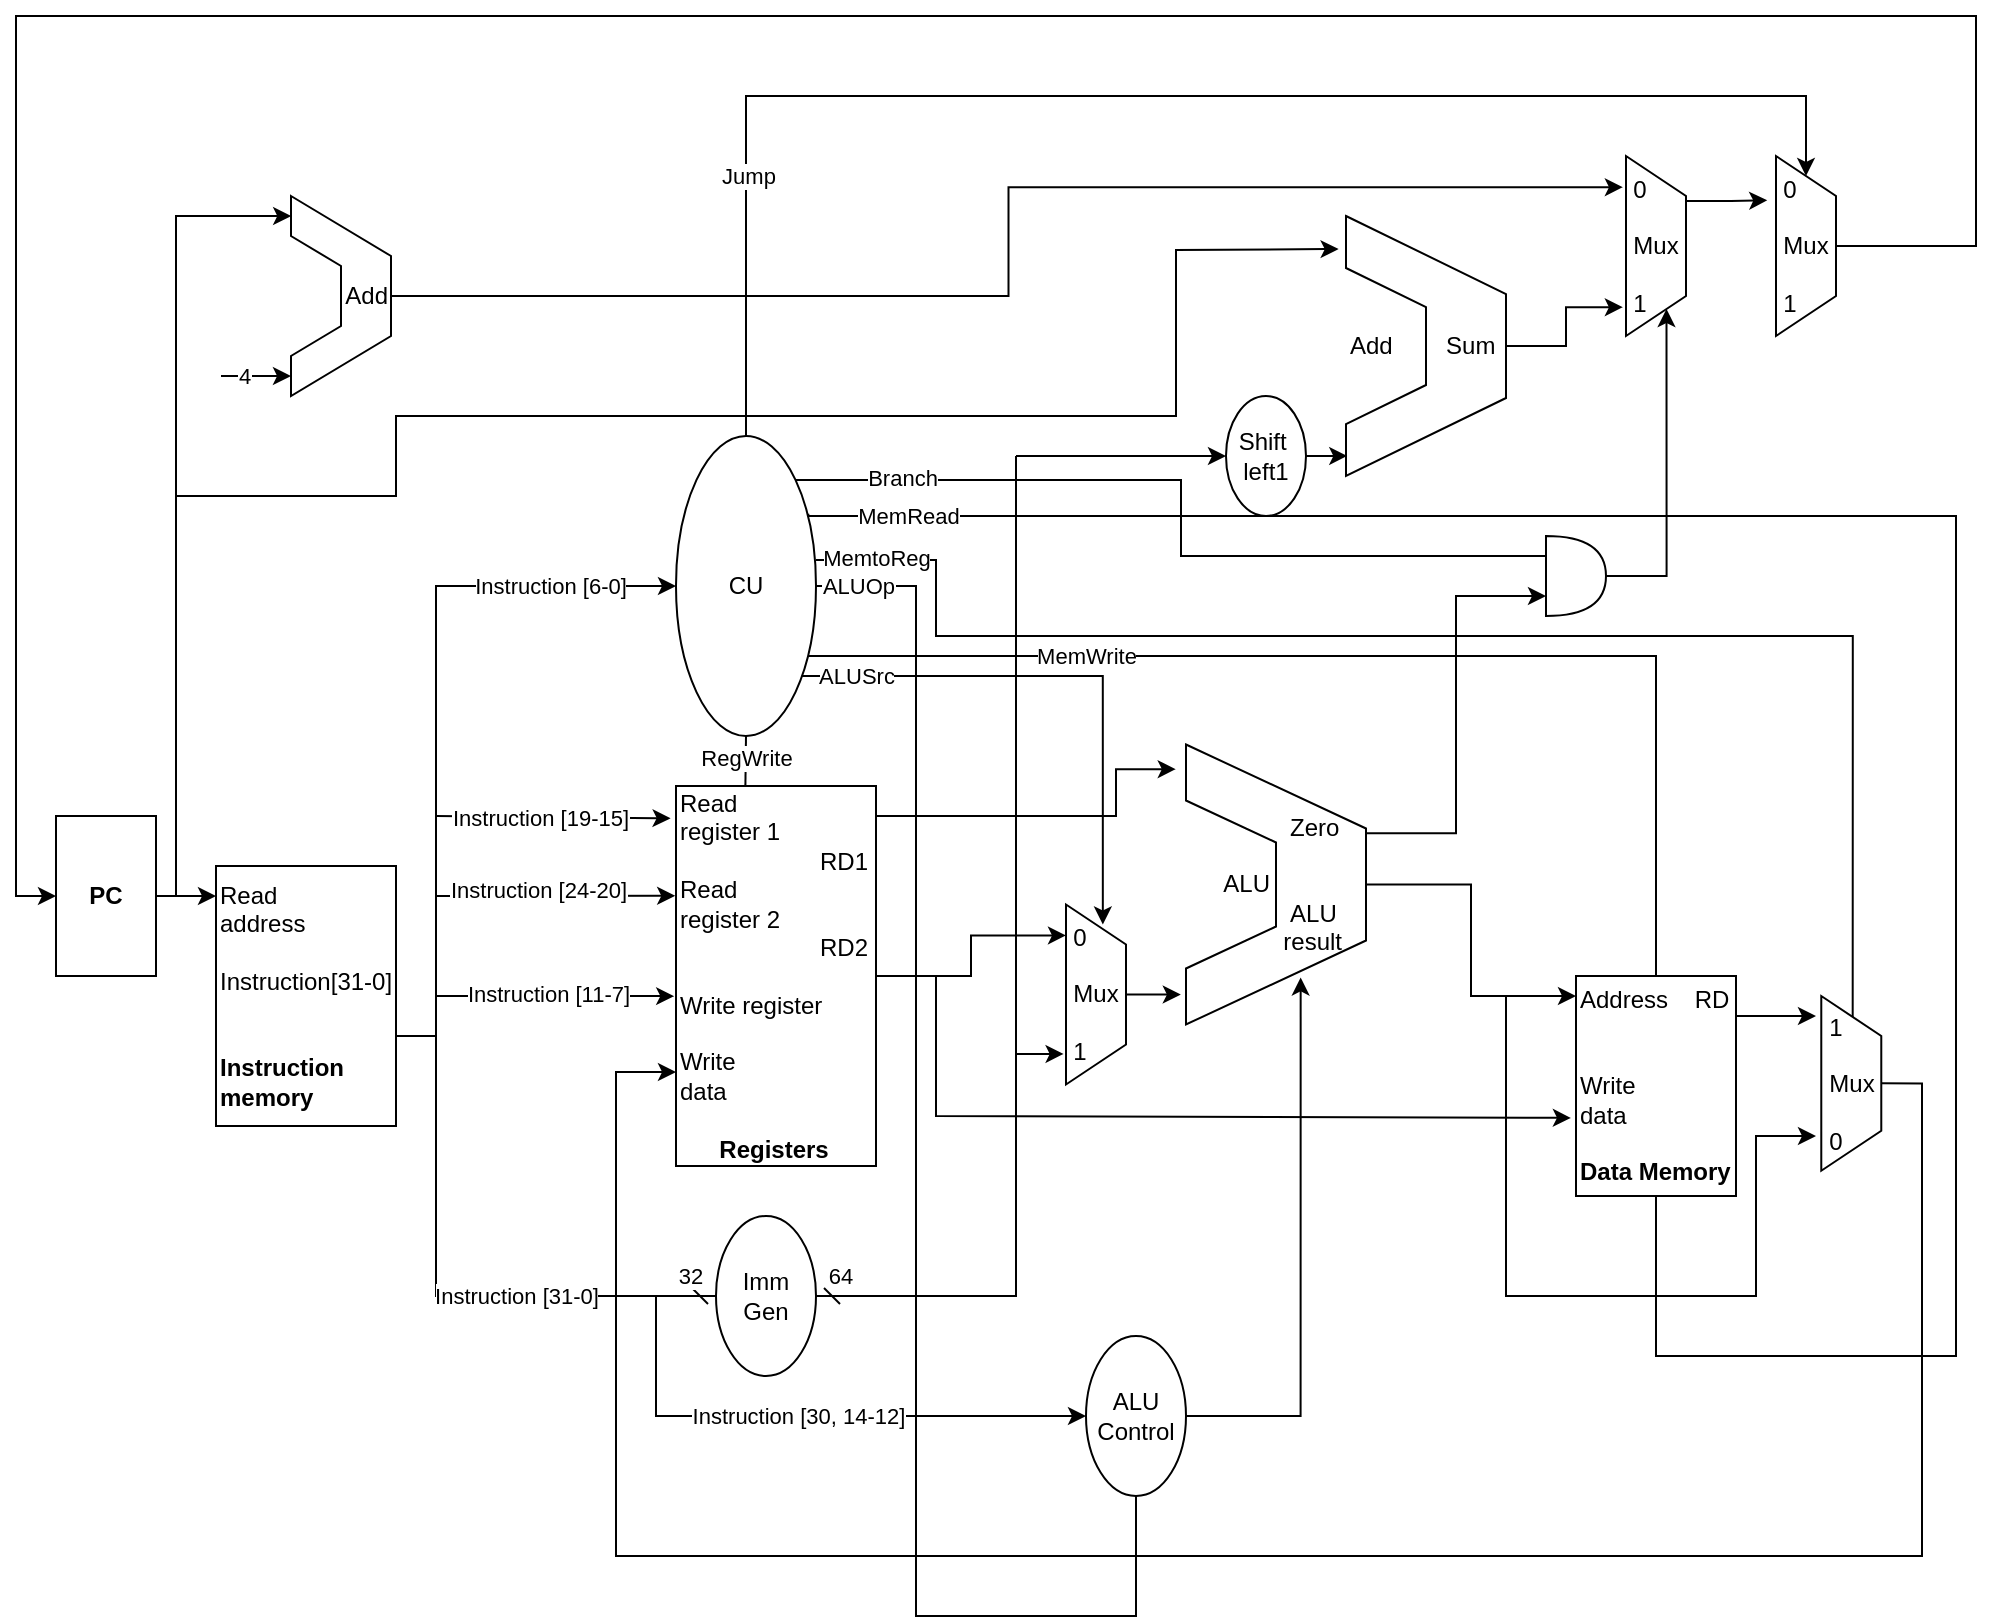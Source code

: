 <mxfile version="22.1.4" type="device">
  <diagram id="JS7u867R8M9ZiHvgg1-n" name="Page-1">
    <mxGraphModel dx="1403" dy="2167" grid="1" gridSize="10" guides="1" tooltips="1" connect="1" arrows="1" fold="1" page="1" pageScale="1" pageWidth="850" pageHeight="1100" math="0" shadow="0">
      <root>
        <mxCell id="0" />
        <mxCell id="1" parent="0" />
        <mxCell id="cifkW_QOZoFGIp_55xrW-1" value="Add" style="shape=stencil(tZXRjoIwEEW/pq+bQsPq6wb1PyqOS2NtSdvV3b93oGCs0I0IJISkc7mHIb1DCcttySsgKS0J25A0TSjFO66vT2tuKyicL164EXwvwSvWGX2Cqzi4liFUCUa4WmVbQr/wmfpieaGVQojQygbKg44wLhR66a+Hta//C1YV8s/gwLRNNtXd68yPbAFqskSnIbPre95OZ6KGvSaL7NQ81ORNJsuxEgsxy/e8OH0b/aMOfVdUO2oDA8JdFlL6AYt9YMXruesJnXzWF/h/moawnVsK9eC+/wxaP5sKWI0FPGWMTvOvx9qz0P+ZTfOzsf7Q/sL+FVLbaHKwHgkPHguDmWs8vcQ2VX+ONIUb);whiteSpace=wrap;html=1;align=right;" vertex="1" parent="1">
          <mxGeometry x="187.5" y="50" width="50" height="100" as="geometry" />
        </mxCell>
        <mxCell id="cifkW_QOZoFGIp_55xrW-8" value="Read&lt;br&gt;register 1&lt;br&gt;&amp;nbsp; &amp;nbsp; &amp;nbsp; &amp;nbsp; &amp;nbsp; &amp;nbsp; &amp;nbsp; &amp;nbsp; &amp;nbsp; &amp;nbsp; &amp;nbsp;RD1&lt;br&gt;Read&lt;br&gt;register 2&lt;br&gt;&amp;nbsp; &amp;nbsp; &amp;nbsp; &amp;nbsp; &amp;nbsp; &amp;nbsp; &amp;nbsp; &amp;nbsp; &amp;nbsp; &amp;nbsp; &amp;nbsp;RD2&lt;br&gt;&lt;br&gt;Write register&lt;br&gt;&lt;br&gt;Write&lt;br&gt;data&lt;br&gt;&lt;br&gt;&lt;div style=&quot;text-align: center;&quot;&gt;&lt;b style=&quot;background-color: initial;&quot;&gt;Registers&lt;/b&gt;&lt;/div&gt;" style="rounded=0;whiteSpace=wrap;html=1;align=left;" vertex="1" parent="1">
          <mxGeometry x="380" y="345" width="100" height="190" as="geometry" />
        </mxCell>
        <mxCell id="cifkW_QOZoFGIp_55xrW-59" style="edgeStyle=orthogonalEdgeStyle;rounded=0;orthogonalLoop=1;jettySize=auto;html=1;exitX=1;exitY=0.5;exitDx=0;exitDy=0;entryX=0;entryY=0.5;entryDx=0;entryDy=0;" edge="1" parent="1" source="cifkW_QOZoFGIp_55xrW-9" target="cifkW_QOZoFGIp_55xrW-12">
          <mxGeometry relative="1" as="geometry">
            <Array as="points">
              <mxPoint x="240" y="470" />
              <mxPoint x="260" y="470" />
              <mxPoint x="260" y="245" />
            </Array>
          </mxGeometry>
        </mxCell>
        <mxCell id="cifkW_QOZoFGIp_55xrW-60" value="Instruction [6-0]" style="edgeLabel;html=1;align=center;verticalAlign=middle;resizable=0;points=[];" vertex="1" connectable="0" parent="cifkW_QOZoFGIp_55xrW-59">
          <mxGeometry x="0.747" y="2" relative="1" as="geometry">
            <mxPoint x="-15" y="2" as="offset" />
          </mxGeometry>
        </mxCell>
        <mxCell id="cifkW_QOZoFGIp_55xrW-9" value="Read&lt;br&gt;address&lt;br&gt;&lt;br&gt;Instruction[31-0]&lt;br&gt;&lt;br&gt;&lt;br&gt;&lt;b&gt;Instruction&lt;br&gt;memory&lt;/b&gt;" style="rounded=0;whiteSpace=wrap;html=1;rotation=0;align=left;" vertex="1" parent="1">
          <mxGeometry x="150" y="385" width="90" height="130" as="geometry" />
        </mxCell>
        <mxCell id="cifkW_QOZoFGIp_55xrW-26" style="edgeStyle=orthogonalEdgeStyle;rounded=0;orthogonalLoop=1;jettySize=auto;html=1;exitX=1;exitY=0.5;exitDx=0;exitDy=0;" edge="1" parent="1" source="cifkW_QOZoFGIp_55xrW-10">
          <mxGeometry relative="1" as="geometry">
            <mxPoint x="150" y="400" as="targetPoint" />
          </mxGeometry>
        </mxCell>
        <mxCell id="cifkW_QOZoFGIp_55xrW-10" value="&lt;b&gt;PC&lt;/b&gt;" style="rounded=0;whiteSpace=wrap;html=1;rotation=0;" vertex="1" parent="1">
          <mxGeometry x="70" y="360" width="50" height="80" as="geometry" />
        </mxCell>
        <mxCell id="cifkW_QOZoFGIp_55xrW-75" style="edgeStyle=orthogonalEdgeStyle;rounded=0;orthogonalLoop=1;jettySize=auto;html=1;endArrow=dash;endFill=0;entryX=1;entryY=0.5;entryDx=0;entryDy=0;" edge="1" parent="1" target="cifkW_QOZoFGIp_55xrW-11">
          <mxGeometry relative="1" as="geometry">
            <mxPoint x="500" y="600.316" as="targetPoint" />
            <mxPoint x="550" y="180" as="sourcePoint" />
            <Array as="points">
              <mxPoint x="550" y="200" />
              <mxPoint x="550" y="600" />
            </Array>
          </mxGeometry>
        </mxCell>
        <mxCell id="cifkW_QOZoFGIp_55xrW-78" value="64" style="edgeLabel;html=1;align=center;verticalAlign=middle;resizable=0;points=[];" vertex="1" connectable="0" parent="cifkW_QOZoFGIp_55xrW-75">
          <mxGeometry x="0.953" relative="1" as="geometry">
            <mxPoint y="-10" as="offset" />
          </mxGeometry>
        </mxCell>
        <mxCell id="cifkW_QOZoFGIp_55xrW-11" value="Imm&lt;br&gt;Gen" style="ellipse;whiteSpace=wrap;html=1;" vertex="1" parent="1">
          <mxGeometry x="400" y="560" width="50" height="80" as="geometry" />
        </mxCell>
        <mxCell id="cifkW_QOZoFGIp_55xrW-110" style="edgeStyle=orthogonalEdgeStyle;rounded=0;orthogonalLoop=1;jettySize=auto;html=1;entryX=0.5;entryY=1;entryDx=0;entryDy=0;exitX=0.945;exitY=0.259;exitDx=0;exitDy=0;exitPerimeter=0;" edge="1" parent="1" source="cifkW_QOZoFGIp_55xrW-12">
          <mxGeometry relative="1" as="geometry">
            <mxPoint x="450.0" y="210.003" as="sourcePoint" />
            <mxPoint x="870" y="514.96" as="targetPoint" />
            <Array as="points">
              <mxPoint x="446" y="210" />
              <mxPoint x="1020" y="210" />
              <mxPoint x="1020" y="630" />
              <mxPoint x="870" y="630" />
            </Array>
          </mxGeometry>
        </mxCell>
        <mxCell id="cifkW_QOZoFGIp_55xrW-111" value="MemRead" style="edgeLabel;html=1;align=center;verticalAlign=middle;resizable=0;points=[];" vertex="1" connectable="0" parent="cifkW_QOZoFGIp_55xrW-110">
          <mxGeometry x="-0.939" y="-1" relative="1" as="geometry">
            <mxPoint x="12" y="-1" as="offset" />
          </mxGeometry>
        </mxCell>
        <mxCell id="cifkW_QOZoFGIp_55xrW-113" style="edgeStyle=orthogonalEdgeStyle;rounded=0;orthogonalLoop=1;jettySize=auto;html=1;entryX=0;entryY=0.5;entryDx=0;entryDy=0;endArrow=none;endFill=0;" edge="1" parent="1">
          <mxGeometry relative="1" as="geometry">
            <mxPoint x="450" y="232" as="sourcePoint" />
            <mxPoint x="968.35" y="464.25" as="targetPoint" />
            <Array as="points">
              <mxPoint x="453" y="232" />
              <mxPoint x="510" y="232" />
              <mxPoint x="510" y="270" />
              <mxPoint x="968" y="270" />
            </Array>
          </mxGeometry>
        </mxCell>
        <mxCell id="cifkW_QOZoFGIp_55xrW-114" value="MemtoReg" style="edgeLabel;html=1;align=center;verticalAlign=middle;resizable=0;points=[];" vertex="1" connectable="0" parent="cifkW_QOZoFGIp_55xrW-113">
          <mxGeometry x="-0.932" y="1" relative="1" as="geometry">
            <mxPoint x="4" as="offset" />
          </mxGeometry>
        </mxCell>
        <mxCell id="cifkW_QOZoFGIp_55xrW-115" style="edgeStyle=orthogonalEdgeStyle;rounded=0;orthogonalLoop=1;jettySize=auto;html=1;entryX=0.5;entryY=1;entryDx=0;entryDy=0;endArrow=none;endFill=0;" edge="1" parent="1" source="cifkW_QOZoFGIp_55xrW-12" target="cifkW_QOZoFGIp_55xrW-30">
          <mxGeometry relative="1" as="geometry">
            <Array as="points">
              <mxPoint x="500" y="245" />
              <mxPoint x="500" y="760" />
              <mxPoint x="610" y="760" />
            </Array>
          </mxGeometry>
        </mxCell>
        <mxCell id="cifkW_QOZoFGIp_55xrW-116" value="ALUOp" style="edgeLabel;html=1;align=center;verticalAlign=middle;resizable=0;points=[];" vertex="1" connectable="0" parent="cifkW_QOZoFGIp_55xrW-115">
          <mxGeometry x="-0.947" y="1" relative="1" as="geometry">
            <mxPoint x="1" y="1" as="offset" />
          </mxGeometry>
        </mxCell>
        <mxCell id="cifkW_QOZoFGIp_55xrW-117" style="edgeStyle=orthogonalEdgeStyle;rounded=0;orthogonalLoop=1;jettySize=auto;html=1;entryX=0.5;entryY=0;entryDx=0;entryDy=0;endArrow=none;endFill=0;" edge="1" parent="1" source="cifkW_QOZoFGIp_55xrW-12" target="cifkW_QOZoFGIp_55xrW-35">
          <mxGeometry relative="1" as="geometry">
            <Array as="points">
              <mxPoint x="870" y="280" />
            </Array>
          </mxGeometry>
        </mxCell>
        <mxCell id="cifkW_QOZoFGIp_55xrW-118" value="MemWrite" style="edgeLabel;html=1;align=center;verticalAlign=middle;resizable=0;points=[];" vertex="1" connectable="0" parent="cifkW_QOZoFGIp_55xrW-117">
          <mxGeometry x="-0.918" y="1" relative="1" as="geometry">
            <mxPoint x="115" y="1" as="offset" />
          </mxGeometry>
        </mxCell>
        <mxCell id="cifkW_QOZoFGIp_55xrW-122" style="edgeStyle=orthogonalEdgeStyle;rounded=0;orthogonalLoop=1;jettySize=auto;html=1;exitX=0.5;exitY=1;exitDx=0;exitDy=0;endArrow=none;endFill=0;entryX=0.347;entryY=-0.001;entryDx=0;entryDy=0;entryPerimeter=0;" edge="1" parent="1" source="cifkW_QOZoFGIp_55xrW-12" target="cifkW_QOZoFGIp_55xrW-8">
          <mxGeometry relative="1" as="geometry">
            <mxPoint x="414.556" y="340" as="targetPoint" />
          </mxGeometry>
        </mxCell>
        <mxCell id="cifkW_QOZoFGIp_55xrW-123" value="RegWrite" style="edgeLabel;html=1;align=center;verticalAlign=middle;resizable=0;points=[];" vertex="1" connectable="0" parent="cifkW_QOZoFGIp_55xrW-122">
          <mxGeometry x="-0.567" y="-1" relative="1" as="geometry">
            <mxPoint x="1" y="5" as="offset" />
          </mxGeometry>
        </mxCell>
        <mxCell id="cifkW_QOZoFGIp_55xrW-131" style="edgeStyle=orthogonalEdgeStyle;rounded=0;orthogonalLoop=1;jettySize=auto;html=1;entryX=0;entryY=0.5;entryDx=0;entryDy=0;" edge="1" parent="1" source="cifkW_QOZoFGIp_55xrW-12" target="cifkW_QOZoFGIp_55xrW-127">
          <mxGeometry relative="1" as="geometry">
            <Array as="points">
              <mxPoint x="415" />
              <mxPoint x="945" />
            </Array>
          </mxGeometry>
        </mxCell>
        <mxCell id="cifkW_QOZoFGIp_55xrW-132" value="Jump" style="edgeLabel;html=1;align=center;verticalAlign=middle;resizable=0;points=[];" vertex="1" connectable="0" parent="cifkW_QOZoFGIp_55xrW-131">
          <mxGeometry x="-0.649" y="-1" relative="1" as="geometry">
            <mxPoint as="offset" />
          </mxGeometry>
        </mxCell>
        <mxCell id="cifkW_QOZoFGIp_55xrW-12" value="CU" style="ellipse;whiteSpace=wrap;html=1;" vertex="1" parent="1">
          <mxGeometry x="380" y="170" width="70" height="150" as="geometry" />
        </mxCell>
        <mxCell id="cifkW_QOZoFGIp_55xrW-50" style="edgeStyle=orthogonalEdgeStyle;rounded=0;orthogonalLoop=1;jettySize=auto;html=1;exitX=1;exitY=0.5;exitDx=0;exitDy=0;entryX=0.008;entryY=0.923;entryDx=0;entryDy=0;entryPerimeter=0;" edge="1" parent="1" source="cifkW_QOZoFGIp_55xrW-13" target="cifkW_QOZoFGIp_55xrW-31">
          <mxGeometry relative="1" as="geometry">
            <mxPoint x="705" y="180" as="targetPoint" />
          </mxGeometry>
        </mxCell>
        <mxCell id="cifkW_QOZoFGIp_55xrW-13" value="Shift&amp;nbsp;&lt;br&gt;left1" style="ellipse;whiteSpace=wrap;html=1;" vertex="1" parent="1">
          <mxGeometry x="655" y="150" width="40" height="60" as="geometry" />
        </mxCell>
        <mxCell id="cifkW_QOZoFGIp_55xrW-53" style="edgeStyle=orthogonalEdgeStyle;rounded=0;orthogonalLoop=1;jettySize=auto;html=1;exitX=1;exitY=0.5;exitDx=0;exitDy=0;exitPerimeter=0;entryX=1;entryY=0.25;entryDx=0;entryDy=0;" edge="1" parent="1" source="cifkW_QOZoFGIp_55xrW-14" target="cifkW_QOZoFGIp_55xrW-34">
          <mxGeometry relative="1" as="geometry" />
        </mxCell>
        <mxCell id="cifkW_QOZoFGIp_55xrW-14" value="" style="shape=or;whiteSpace=wrap;html=1;" vertex="1" parent="1">
          <mxGeometry x="815" y="220" width="30" height="40" as="geometry" />
        </mxCell>
        <mxCell id="cifkW_QOZoFGIp_55xrW-27" value="" style="endArrow=classic;html=1;rounded=0;align=center;" edge="1" parent="1">
          <mxGeometry width="50" height="50" relative="1" as="geometry">
            <mxPoint x="152.5" y="140" as="sourcePoint" />
            <mxPoint x="187.5" y="140" as="targetPoint" />
          </mxGeometry>
        </mxCell>
        <mxCell id="cifkW_QOZoFGIp_55xrW-29" value="4" style="edgeLabel;html=1;align=center;verticalAlign=middle;resizable=0;points=[];" vertex="1" connectable="0" parent="cifkW_QOZoFGIp_55xrW-27">
          <mxGeometry x="-0.36" relative="1" as="geometry">
            <mxPoint as="offset" />
          </mxGeometry>
        </mxCell>
        <mxCell id="cifkW_QOZoFGIp_55xrW-30" value="ALU&lt;br&gt;Control" style="ellipse;whiteSpace=wrap;html=1;" vertex="1" parent="1">
          <mxGeometry x="585" y="620" width="50" height="80" as="geometry" />
        </mxCell>
        <mxCell id="cifkW_QOZoFGIp_55xrW-31" value="Add&amp;nbsp; &amp;nbsp; &amp;nbsp; &amp;nbsp; Sum" style="shape=stencil(tZXRjoIwEEW/pq+bQsPq6wb1PyqOS2NtSdvV3b93oGCs0I0IJISkc7mHIb1DCcttySsgKS0J25A0TSjFO66vT2tuKyicL164EXwvwSvWGX2Cqzi4liFUCUa4WmVbQr/wmfpieaGVQojQygbKg44wLhR66a+Hta//C1YV8s/gwLRNNtXd68yPbAFqskSnIbPre95OZ6KGvSaL7NQ81ORNJsuxEgsxy/e8OH0b/aMOfVdUO2oDA8JdFlL6AYt9YMXruesJnXzWF/h/moawnVsK9eC+/wxaP5sKWI0FPGWMTvOvx9qz0P+ZTfOzsf7Q/sL+FVLbaHKwHgkPHguDmWs8vcQ2VX+ONIUb);whiteSpace=wrap;html=1;align=left;" vertex="1" parent="1">
          <mxGeometry x="715" y="60" width="80" height="130" as="geometry" />
        </mxCell>
        <mxCell id="cifkW_QOZoFGIp_55xrW-32" value="&amp;nbsp; &amp;nbsp; &amp;nbsp; &amp;nbsp; &amp;nbsp; &amp;nbsp; &amp;nbsp; &amp;nbsp;Zero&lt;br&gt;&lt;br&gt;&amp;nbsp; &amp;nbsp; &amp;nbsp;ALU&lt;br&gt;&amp;nbsp; &amp;nbsp; &amp;nbsp; &amp;nbsp; &amp;nbsp; &amp;nbsp; &amp;nbsp; &amp;nbsp;ALU&lt;br&gt;&lt;span style=&quot;white-space: pre;&quot;&gt;&#x9;&lt;/span&gt;&amp;nbsp; &amp;nbsp; &amp;nbsp; result" style="shape=stencil(tZXRjoIwEEW/pq+bQsPq6wb1PyqOS2NtSdvV3b93oGCs0I0IJISkc7mHIb1DCcttySsgKS0J25A0TSjFO66vT2tuKyicL164EXwvwSvWGX2Cqzi4liFUCUa4WmVbQr/wmfpieaGVQojQygbKg44wLhR66a+Hta//C1YV8s/gwLRNNtXd68yPbAFqskSnIbPre95OZ6KGvSaL7NQ81ORNJsuxEgsxy/e8OH0b/aMOfVdUO2oDA8JdFlL6AYt9YMXruesJnXzWF/h/moawnVsK9eC+/wxaP5sKWI0FPGWMTvOvx9qz0P+ZTfOzsf7Q/sL+FVLbaHKwHgkPHguDmWs8vcQ2VX+ONIUb);whiteSpace=wrap;html=1;align=left;" vertex="1" parent="1">
          <mxGeometry x="635" y="324.25" width="90" height="140" as="geometry" />
        </mxCell>
        <mxCell id="cifkW_QOZoFGIp_55xrW-101" style="edgeStyle=orthogonalEdgeStyle;rounded=0;orthogonalLoop=1;jettySize=auto;html=1;exitX=0.5;exitY=0;exitDx=0;exitDy=0;entryX=0;entryY=0.75;entryDx=0;entryDy=0;" edge="1" parent="1" source="cifkW_QOZoFGIp_55xrW-33" target="cifkW_QOZoFGIp_55xrW-8">
          <mxGeometry relative="1" as="geometry">
            <Array as="points">
              <mxPoint x="1003" y="494" />
              <mxPoint x="1003" y="730" />
              <mxPoint x="350" y="730" />
              <mxPoint x="350" y="488" />
              <mxPoint x="380" y="488" />
            </Array>
          </mxGeometry>
        </mxCell>
        <mxCell id="cifkW_QOZoFGIp_55xrW-33" value="&lt;div style=&quot;text-align: left;&quot;&gt;1&lt;/div&gt;&lt;div style=&quot;text-align: left;&quot;&gt;&lt;br&gt;&lt;/div&gt;&lt;div style=&quot;text-align: left;&quot;&gt;&lt;/div&gt;Mux&lt;br&gt;&lt;br&gt;&lt;div style=&quot;text-align: left;&quot;&gt;0&lt;/div&gt;" style="shape=trapezoid;perimeter=trapezoidPerimeter;whiteSpace=wrap;fixedSize=1;rotation=90;html=1;textDirection=ltr;horizontal=0;" vertex="1" parent="1">
          <mxGeometry x="923.96" y="478.68" width="87.36" height="30" as="geometry" />
        </mxCell>
        <mxCell id="cifkW_QOZoFGIp_55xrW-34" value="&lt;div style=&quot;text-align: left;&quot;&gt;0&lt;br&gt;&lt;/div&gt;&lt;div style=&quot;text-align: left;&quot;&gt;&lt;br&gt;&lt;/div&gt;&lt;div style=&quot;text-align: left;&quot;&gt;&lt;/div&gt;Mux&lt;br&gt;&lt;br&gt;&lt;div style=&quot;text-align: left;&quot;&gt;1&lt;/div&gt;" style="shape=trapezoid;perimeter=trapezoidPerimeter;whiteSpace=wrap;fixedSize=1;rotation=90;html=1;textDirection=ltr;horizontal=0;" vertex="1" parent="1">
          <mxGeometry x="825" y="60" width="90" height="30" as="geometry" />
        </mxCell>
        <mxCell id="cifkW_QOZoFGIp_55xrW-106" style="edgeStyle=orthogonalEdgeStyle;rounded=0;orthogonalLoop=1;jettySize=auto;html=1;" edge="1" parent="1" source="cifkW_QOZoFGIp_55xrW-35">
          <mxGeometry relative="1" as="geometry">
            <mxPoint x="950" y="460" as="targetPoint" />
            <Array as="points">
              <mxPoint x="920" y="460" />
              <mxPoint x="920" y="460" />
            </Array>
          </mxGeometry>
        </mxCell>
        <mxCell id="cifkW_QOZoFGIp_55xrW-35" value="Address&amp;nbsp; &amp;nbsp; RD&lt;br&gt;&lt;br&gt;&lt;br&gt;Write&lt;br&gt;data&lt;br&gt;&lt;br&gt;&lt;b&gt;Data Memory&lt;/b&gt;" style="rounded=0;whiteSpace=wrap;html=1;align=left;" vertex="1" parent="1">
          <mxGeometry x="830" y="440" width="80" height="110" as="geometry" />
        </mxCell>
        <mxCell id="cifkW_QOZoFGIp_55xrW-43" value="" style="endArrow=classic;html=1;rounded=0;entryX=0.002;entryY=0.1;entryDx=0;entryDy=0;entryPerimeter=0;" edge="1" parent="1" target="cifkW_QOZoFGIp_55xrW-1">
          <mxGeometry width="50" height="50" relative="1" as="geometry">
            <mxPoint x="130" y="400" as="sourcePoint" />
            <mxPoint x="270" y="50" as="targetPoint" />
            <Array as="points">
              <mxPoint x="130" y="60" />
            </Array>
          </mxGeometry>
        </mxCell>
        <mxCell id="cifkW_QOZoFGIp_55xrW-45" style="edgeStyle=orthogonalEdgeStyle;rounded=0;orthogonalLoop=1;jettySize=auto;html=1;exitX=1;exitY=0.5;exitDx=0;exitDy=0;entryX=0.173;entryY=1.052;entryDx=0;entryDy=0;entryPerimeter=0;" edge="1" parent="1" source="cifkW_QOZoFGIp_55xrW-1" target="cifkW_QOZoFGIp_55xrW-34">
          <mxGeometry relative="1" as="geometry" />
        </mxCell>
        <mxCell id="cifkW_QOZoFGIp_55xrW-51" style="edgeStyle=orthogonalEdgeStyle;rounded=0;orthogonalLoop=1;jettySize=auto;html=1;exitX=1;exitY=0.5;exitDx=0;exitDy=0;entryX=0.84;entryY=1.052;entryDx=0;entryDy=0;entryPerimeter=0;" edge="1" parent="1" source="cifkW_QOZoFGIp_55xrW-31" target="cifkW_QOZoFGIp_55xrW-34">
          <mxGeometry relative="1" as="geometry" />
        </mxCell>
        <mxCell id="cifkW_QOZoFGIp_55xrW-55" style="edgeStyle=orthogonalEdgeStyle;rounded=0;orthogonalLoop=1;jettySize=auto;html=1;exitX=0.995;exitY=0.317;exitDx=0;exitDy=0;entryX=0;entryY=0.75;entryDx=0;entryDy=0;entryPerimeter=0;exitPerimeter=0;" edge="1" parent="1" source="cifkW_QOZoFGIp_55xrW-32" target="cifkW_QOZoFGIp_55xrW-14">
          <mxGeometry relative="1" as="geometry" />
        </mxCell>
        <mxCell id="cifkW_QOZoFGIp_55xrW-61" value="" style="endArrow=classic;html=1;rounded=0;entryX=-0.027;entryY=0.085;entryDx=0;entryDy=0;entryPerimeter=0;" edge="1" parent="1" target="cifkW_QOZoFGIp_55xrW-8">
          <mxGeometry width="50" height="50" relative="1" as="geometry">
            <mxPoint x="260" y="360" as="sourcePoint" />
            <mxPoint x="410" y="420" as="targetPoint" />
            <Array as="points" />
          </mxGeometry>
        </mxCell>
        <mxCell id="cifkW_QOZoFGIp_55xrW-62" value="Instruction [19-15]" style="edgeLabel;html=1;align=center;verticalAlign=middle;resizable=0;points=[];" vertex="1" connectable="0" parent="cifkW_QOZoFGIp_55xrW-61">
          <mxGeometry x="-0.117" y="-2" relative="1" as="geometry">
            <mxPoint y="-2" as="offset" />
          </mxGeometry>
        </mxCell>
        <mxCell id="cifkW_QOZoFGIp_55xrW-63" value="" style="endArrow=classic;html=1;rounded=0;entryX=-0.004;entryY=0.289;entryDx=0;entryDy=0;entryPerimeter=0;" edge="1" parent="1" target="cifkW_QOZoFGIp_55xrW-8">
          <mxGeometry width="50" height="50" relative="1" as="geometry">
            <mxPoint x="260" y="400" as="sourcePoint" />
            <mxPoint x="380" y="410" as="targetPoint" />
            <Array as="points" />
          </mxGeometry>
        </mxCell>
        <mxCell id="cifkW_QOZoFGIp_55xrW-64" value="Instruction [24-20]" style="edgeLabel;html=1;align=center;verticalAlign=middle;resizable=0;points=[];" vertex="1" connectable="0" parent="cifkW_QOZoFGIp_55xrW-63">
          <mxGeometry x="-0.153" y="3" relative="1" as="geometry">
            <mxPoint as="offset" />
          </mxGeometry>
        </mxCell>
        <mxCell id="cifkW_QOZoFGIp_55xrW-67" value="" style="endArrow=classic;html=1;rounded=0;entryX=-0.009;entryY=0.553;entryDx=0;entryDy=0;entryPerimeter=0;" edge="1" parent="1" target="cifkW_QOZoFGIp_55xrW-8">
          <mxGeometry width="50" height="50" relative="1" as="geometry">
            <mxPoint x="260" y="450" as="sourcePoint" />
            <mxPoint x="370" y="460" as="targetPoint" />
            <Array as="points">
              <mxPoint x="320" y="450" />
            </Array>
          </mxGeometry>
        </mxCell>
        <mxCell id="cifkW_QOZoFGIp_55xrW-69" value="Instruction [11-7]" style="edgeLabel;html=1;align=center;verticalAlign=middle;resizable=0;points=[];" vertex="1" connectable="0" parent="cifkW_QOZoFGIp_55xrW-67">
          <mxGeometry x="-0.058" y="1" relative="1" as="geometry">
            <mxPoint as="offset" />
          </mxGeometry>
        </mxCell>
        <mxCell id="cifkW_QOZoFGIp_55xrW-70" value="" style="endArrow=dash;html=1;rounded=0;entryX=0;entryY=0.5;entryDx=0;entryDy=0;endFill=0;" edge="1" parent="1" target="cifkW_QOZoFGIp_55xrW-11">
          <mxGeometry width="50" height="50" relative="1" as="geometry">
            <mxPoint x="260" y="470" as="sourcePoint" />
            <mxPoint x="350" y="600" as="targetPoint" />
            <Array as="points">
              <mxPoint x="260" y="600" />
            </Array>
          </mxGeometry>
        </mxCell>
        <mxCell id="cifkW_QOZoFGIp_55xrW-72" value="Instruction [31-0]" style="edgeLabel;html=1;align=center;verticalAlign=middle;resizable=0;points=[];" vertex="1" connectable="0" parent="cifkW_QOZoFGIp_55xrW-70">
          <mxGeometry x="0.438" y="1" relative="1" as="geometry">
            <mxPoint x="-24" y="1" as="offset" />
          </mxGeometry>
        </mxCell>
        <mxCell id="cifkW_QOZoFGIp_55xrW-73" value="32" style="edgeLabel;html=1;align=center;verticalAlign=middle;resizable=0;points=[];" vertex="1" connectable="0" parent="cifkW_QOZoFGIp_55xrW-70">
          <mxGeometry x="0.901" y="2" relative="1" as="geometry">
            <mxPoint y="-8" as="offset" />
          </mxGeometry>
        </mxCell>
        <mxCell id="cifkW_QOZoFGIp_55xrW-77" value="" style="endArrow=classic;html=1;rounded=0;entryX=0;entryY=0.5;entryDx=0;entryDy=0;" edge="1" parent="1" target="cifkW_QOZoFGIp_55xrW-13">
          <mxGeometry width="50" height="50" relative="1" as="geometry">
            <mxPoint x="550" y="180" as="sourcePoint" />
            <mxPoint x="550" y="170" as="targetPoint" />
          </mxGeometry>
        </mxCell>
        <mxCell id="cifkW_QOZoFGIp_55xrW-87" style="edgeStyle=orthogonalEdgeStyle;rounded=0;orthogonalLoop=1;jettySize=auto;html=1;exitX=1;exitY=0.5;exitDx=0;exitDy=0;entryX=0.637;entryY=0.832;entryDx=0;entryDy=0;entryPerimeter=0;" edge="1" parent="1" source="cifkW_QOZoFGIp_55xrW-30" target="cifkW_QOZoFGIp_55xrW-32">
          <mxGeometry relative="1" as="geometry" />
        </mxCell>
        <mxCell id="cifkW_QOZoFGIp_55xrW-88" value="&lt;div style=&quot;text-align: left;&quot;&gt;0&lt;br&gt;&lt;/div&gt;&lt;div style=&quot;text-align: left;&quot;&gt;&lt;br&gt;&lt;/div&gt;&lt;div style=&quot;text-align: left;&quot;&gt;&lt;/div&gt;Mux&lt;br&gt;&lt;br&gt;&lt;div style=&quot;text-align: left;&quot;&gt;1&lt;/div&gt;" style="shape=trapezoid;perimeter=trapezoidPerimeter;whiteSpace=wrap;fixedSize=1;rotation=90;html=1;textDirection=ltr;horizontal=0;" vertex="1" parent="1">
          <mxGeometry x="545" y="434.25" width="90" height="30" as="geometry" />
        </mxCell>
        <mxCell id="cifkW_QOZoFGIp_55xrW-89" style="edgeStyle=orthogonalEdgeStyle;rounded=0;orthogonalLoop=1;jettySize=auto;html=1;entryX=0.172;entryY=1;entryDx=0;entryDy=0;entryPerimeter=0;" edge="1" parent="1" source="cifkW_QOZoFGIp_55xrW-8" target="cifkW_QOZoFGIp_55xrW-88">
          <mxGeometry relative="1" as="geometry" />
        </mxCell>
        <mxCell id="cifkW_QOZoFGIp_55xrW-90" style="edgeStyle=orthogonalEdgeStyle;rounded=0;orthogonalLoop=1;jettySize=auto;html=1;exitX=0.5;exitY=0;exitDx=0;exitDy=0;entryX=-0.029;entryY=0.896;entryDx=0;entryDy=0;entryPerimeter=0;" edge="1" parent="1" source="cifkW_QOZoFGIp_55xrW-88" target="cifkW_QOZoFGIp_55xrW-32">
          <mxGeometry relative="1" as="geometry" />
        </mxCell>
        <mxCell id="cifkW_QOZoFGIp_55xrW-91" value="" style="endArrow=classic;html=1;rounded=0;entryX=0.83;entryY=1.04;entryDx=0;entryDy=0;entryPerimeter=0;" edge="1" parent="1" target="cifkW_QOZoFGIp_55xrW-88">
          <mxGeometry width="50" height="50" relative="1" as="geometry">
            <mxPoint x="550" y="479" as="sourcePoint" />
            <mxPoint x="570" y="479.25" as="targetPoint" />
          </mxGeometry>
        </mxCell>
        <mxCell id="cifkW_QOZoFGIp_55xrW-93" value="" style="endArrow=classic;html=1;rounded=0;entryX=-0.032;entryY=0.645;entryDx=0;entryDy=0;entryPerimeter=0;" edge="1" parent="1" target="cifkW_QOZoFGIp_55xrW-35">
          <mxGeometry width="50" height="50" relative="1" as="geometry">
            <mxPoint x="510" y="440" as="sourcePoint" />
            <mxPoint x="828" y="511" as="targetPoint" />
            <Array as="points">
              <mxPoint x="510" y="510" />
            </Array>
          </mxGeometry>
        </mxCell>
        <mxCell id="cifkW_QOZoFGIp_55xrW-99" value="" style="endArrow=classic;html=1;rounded=0;entryX=0;entryY=0.5;entryDx=0;entryDy=0;" edge="1" parent="1" target="cifkW_QOZoFGIp_55xrW-30">
          <mxGeometry width="50" height="50" relative="1" as="geometry">
            <mxPoint x="370" y="600" as="sourcePoint" />
            <mxPoint x="610" y="640" as="targetPoint" />
            <Array as="points">
              <mxPoint x="370" y="660" />
              <mxPoint x="460" y="660" />
            </Array>
          </mxGeometry>
        </mxCell>
        <mxCell id="cifkW_QOZoFGIp_55xrW-100" value="Instruction [30, 14-12]" style="edgeLabel;html=1;align=center;verticalAlign=middle;resizable=0;points=[];" vertex="1" connectable="0" parent="cifkW_QOZoFGIp_55xrW-99">
          <mxGeometry x="0.407" y="3" relative="1" as="geometry">
            <mxPoint x="-63" y="3" as="offset" />
          </mxGeometry>
        </mxCell>
        <mxCell id="cifkW_QOZoFGIp_55xrW-102" style="edgeStyle=orthogonalEdgeStyle;rounded=0;orthogonalLoop=1;jettySize=auto;html=1;exitX=1;exitY=0;exitDx=0;exitDy=0;entryX=-0.057;entryY=0.088;entryDx=0;entryDy=0;entryPerimeter=0;" edge="1" parent="1" source="cifkW_QOZoFGIp_55xrW-8" target="cifkW_QOZoFGIp_55xrW-32">
          <mxGeometry relative="1" as="geometry">
            <Array as="points">
              <mxPoint x="480" y="360" />
              <mxPoint x="600" y="360" />
              <mxPoint x="600" y="337" />
            </Array>
          </mxGeometry>
        </mxCell>
        <mxCell id="cifkW_QOZoFGIp_55xrW-104" value="" style="endArrow=classic;html=1;rounded=0;" edge="1" parent="1">
          <mxGeometry width="50" height="50" relative="1" as="geometry">
            <mxPoint x="795" y="450" as="sourcePoint" />
            <mxPoint x="950" y="520" as="targetPoint" />
            <Array as="points">
              <mxPoint x="795" y="600" />
              <mxPoint x="920" y="600" />
              <mxPoint x="920" y="520" />
              <mxPoint x="930" y="520" />
              <mxPoint x="940" y="520" />
            </Array>
          </mxGeometry>
        </mxCell>
        <mxCell id="cifkW_QOZoFGIp_55xrW-107" style="edgeStyle=orthogonalEdgeStyle;rounded=0;orthogonalLoop=1;jettySize=auto;html=1;exitX=1;exitY=0;exitDx=0;exitDy=0;entryX=0;entryY=0.25;entryDx=0;entryDy=0;entryPerimeter=0;endArrow=none;endFill=0;" edge="1" parent="1" source="cifkW_QOZoFGIp_55xrW-12" target="cifkW_QOZoFGIp_55xrW-14">
          <mxGeometry relative="1" as="geometry" />
        </mxCell>
        <mxCell id="cifkW_QOZoFGIp_55xrW-109" value="Branch" style="edgeLabel;html=1;align=center;verticalAlign=middle;resizable=0;points=[];" vertex="1" connectable="0" parent="cifkW_QOZoFGIp_55xrW-107">
          <mxGeometry x="-0.742" y="1" relative="1" as="geometry">
            <mxPoint as="offset" />
          </mxGeometry>
        </mxCell>
        <mxCell id="cifkW_QOZoFGIp_55xrW-119" style="edgeStyle=orthogonalEdgeStyle;rounded=0;orthogonalLoop=1;jettySize=auto;html=1;entryX=0.111;entryY=0.386;entryDx=0;entryDy=0;entryPerimeter=0;" edge="1" parent="1" source="cifkW_QOZoFGIp_55xrW-12" target="cifkW_QOZoFGIp_55xrW-88">
          <mxGeometry relative="1" as="geometry">
            <Array as="points">
              <mxPoint x="593" y="290" />
            </Array>
          </mxGeometry>
        </mxCell>
        <mxCell id="cifkW_QOZoFGIp_55xrW-120" value="ALUSrc" style="edgeLabel;html=1;align=center;verticalAlign=middle;resizable=0;points=[];" vertex="1" connectable="0" parent="cifkW_QOZoFGIp_55xrW-119">
          <mxGeometry x="-0.875" relative="1" as="geometry">
            <mxPoint x="10" as="offset" />
          </mxGeometry>
        </mxCell>
        <mxCell id="cifkW_QOZoFGIp_55xrW-124" style="edgeStyle=orthogonalEdgeStyle;rounded=0;orthogonalLoop=1;jettySize=auto;html=1;entryX=0;entryY=0.091;entryDx=0;entryDy=0;entryPerimeter=0;" edge="1" parent="1" source="cifkW_QOZoFGIp_55xrW-32" target="cifkW_QOZoFGIp_55xrW-35">
          <mxGeometry relative="1" as="geometry" />
        </mxCell>
        <mxCell id="cifkW_QOZoFGIp_55xrW-125" value="" style="endArrow=classic;html=1;rounded=0;entryX=-0.046;entryY=0.127;entryDx=0;entryDy=0;entryPerimeter=0;" edge="1" parent="1" target="cifkW_QOZoFGIp_55xrW-31">
          <mxGeometry width="50" height="50" relative="1" as="geometry">
            <mxPoint x="130" y="200" as="sourcePoint" />
            <mxPoint x="180" y="150" as="targetPoint" />
            <Array as="points">
              <mxPoint x="240" y="200" />
              <mxPoint x="240" y="160" />
              <mxPoint x="630" y="160" />
              <mxPoint x="630" y="77" />
            </Array>
          </mxGeometry>
        </mxCell>
        <mxCell id="cifkW_QOZoFGIp_55xrW-133" style="edgeStyle=orthogonalEdgeStyle;rounded=0;orthogonalLoop=1;jettySize=auto;html=1;entryX=0;entryY=0.5;entryDx=0;entryDy=0;" edge="1" parent="1" source="cifkW_QOZoFGIp_55xrW-127" target="cifkW_QOZoFGIp_55xrW-10">
          <mxGeometry relative="1" as="geometry">
            <Array as="points">
              <mxPoint x="1030" y="75" />
              <mxPoint x="1030" y="-40" />
              <mxPoint x="50" y="-40" />
              <mxPoint x="50" y="400" />
            </Array>
          </mxGeometry>
        </mxCell>
        <mxCell id="cifkW_QOZoFGIp_55xrW-127" value="&lt;div style=&quot;text-align: left;&quot;&gt;0&lt;br&gt;&lt;/div&gt;&lt;div style=&quot;text-align: left;&quot;&gt;&lt;br&gt;&lt;/div&gt;&lt;div style=&quot;text-align: left;&quot;&gt;&lt;/div&gt;Mux&lt;br&gt;&lt;br&gt;&lt;div style=&quot;text-align: left;&quot;&gt;1&lt;/div&gt;" style="shape=trapezoid;perimeter=trapezoidPerimeter;whiteSpace=wrap;fixedSize=1;rotation=90;html=1;textDirection=ltr;horizontal=0;" vertex="1" parent="1">
          <mxGeometry x="900" y="60" width="90" height="30" as="geometry" />
        </mxCell>
        <mxCell id="cifkW_QOZoFGIp_55xrW-135" style="edgeStyle=orthogonalEdgeStyle;rounded=0;orthogonalLoop=1;jettySize=auto;html=1;exitX=0.25;exitY=0;exitDx=0;exitDy=0;entryX=0.246;entryY=1.146;entryDx=0;entryDy=0;entryPerimeter=0;" edge="1" parent="1" source="cifkW_QOZoFGIp_55xrW-34" target="cifkW_QOZoFGIp_55xrW-127">
          <mxGeometry relative="1" as="geometry" />
        </mxCell>
      </root>
    </mxGraphModel>
  </diagram>
</mxfile>
